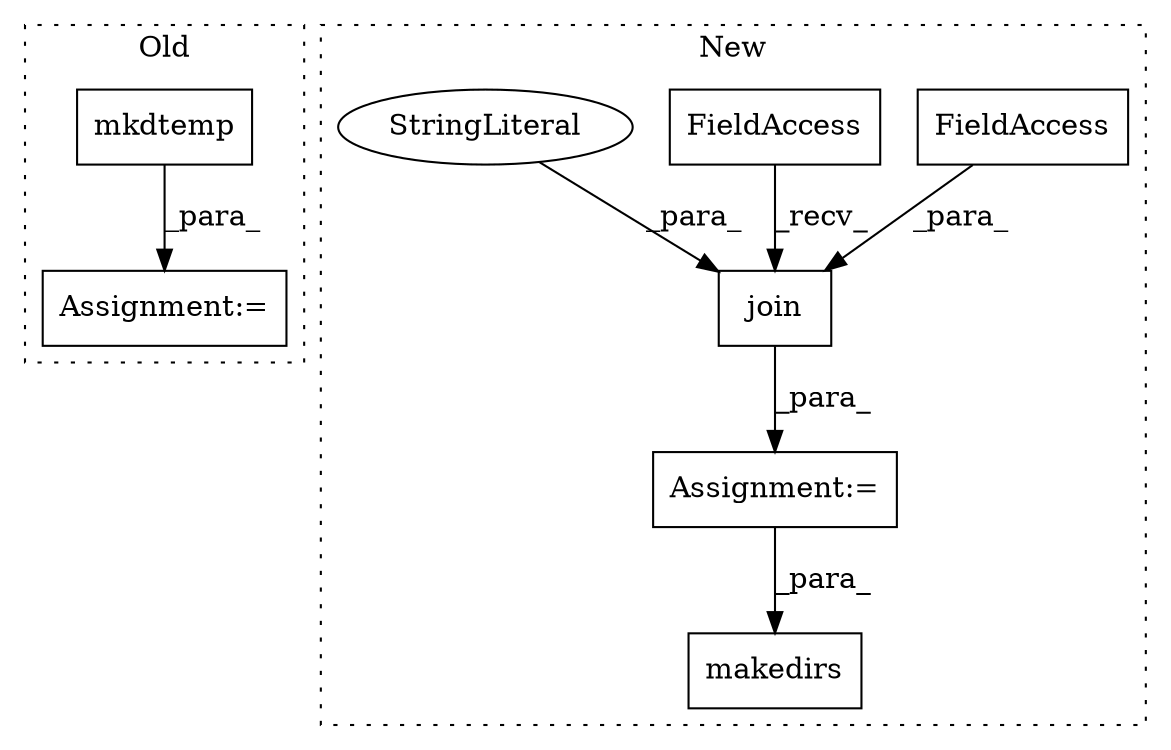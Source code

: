 digraph G {
subgraph cluster0 {
1 [label="mkdtemp" a="32" s="3559" l="9" shape="box"];
3 [label="Assignment:=" a="7" s="3549" l="1" shape="box"];
label = "Old";
style="dotted";
}
subgraph cluster1 {
2 [label="makedirs" a="32" s="3645,3669" l="9,1" shape="box"];
4 [label="Assignment:=" a="7" s="3558" l="1" shape="box"];
5 [label="join" a="32" s="3567,3635" l="5,1" shape="box"];
6 [label="FieldAccess" a="22" s="3572" l="16" shape="box"];
7 [label="FieldAccess" a="22" s="3559" l="7" shape="box"];
8 [label="StringLiteral" a="45" s="3589" l="5" shape="ellipse"];
label = "New";
style="dotted";
}
1 -> 3 [label="_para_"];
4 -> 2 [label="_para_"];
5 -> 4 [label="_para_"];
6 -> 5 [label="_para_"];
7 -> 5 [label="_recv_"];
8 -> 5 [label="_para_"];
}